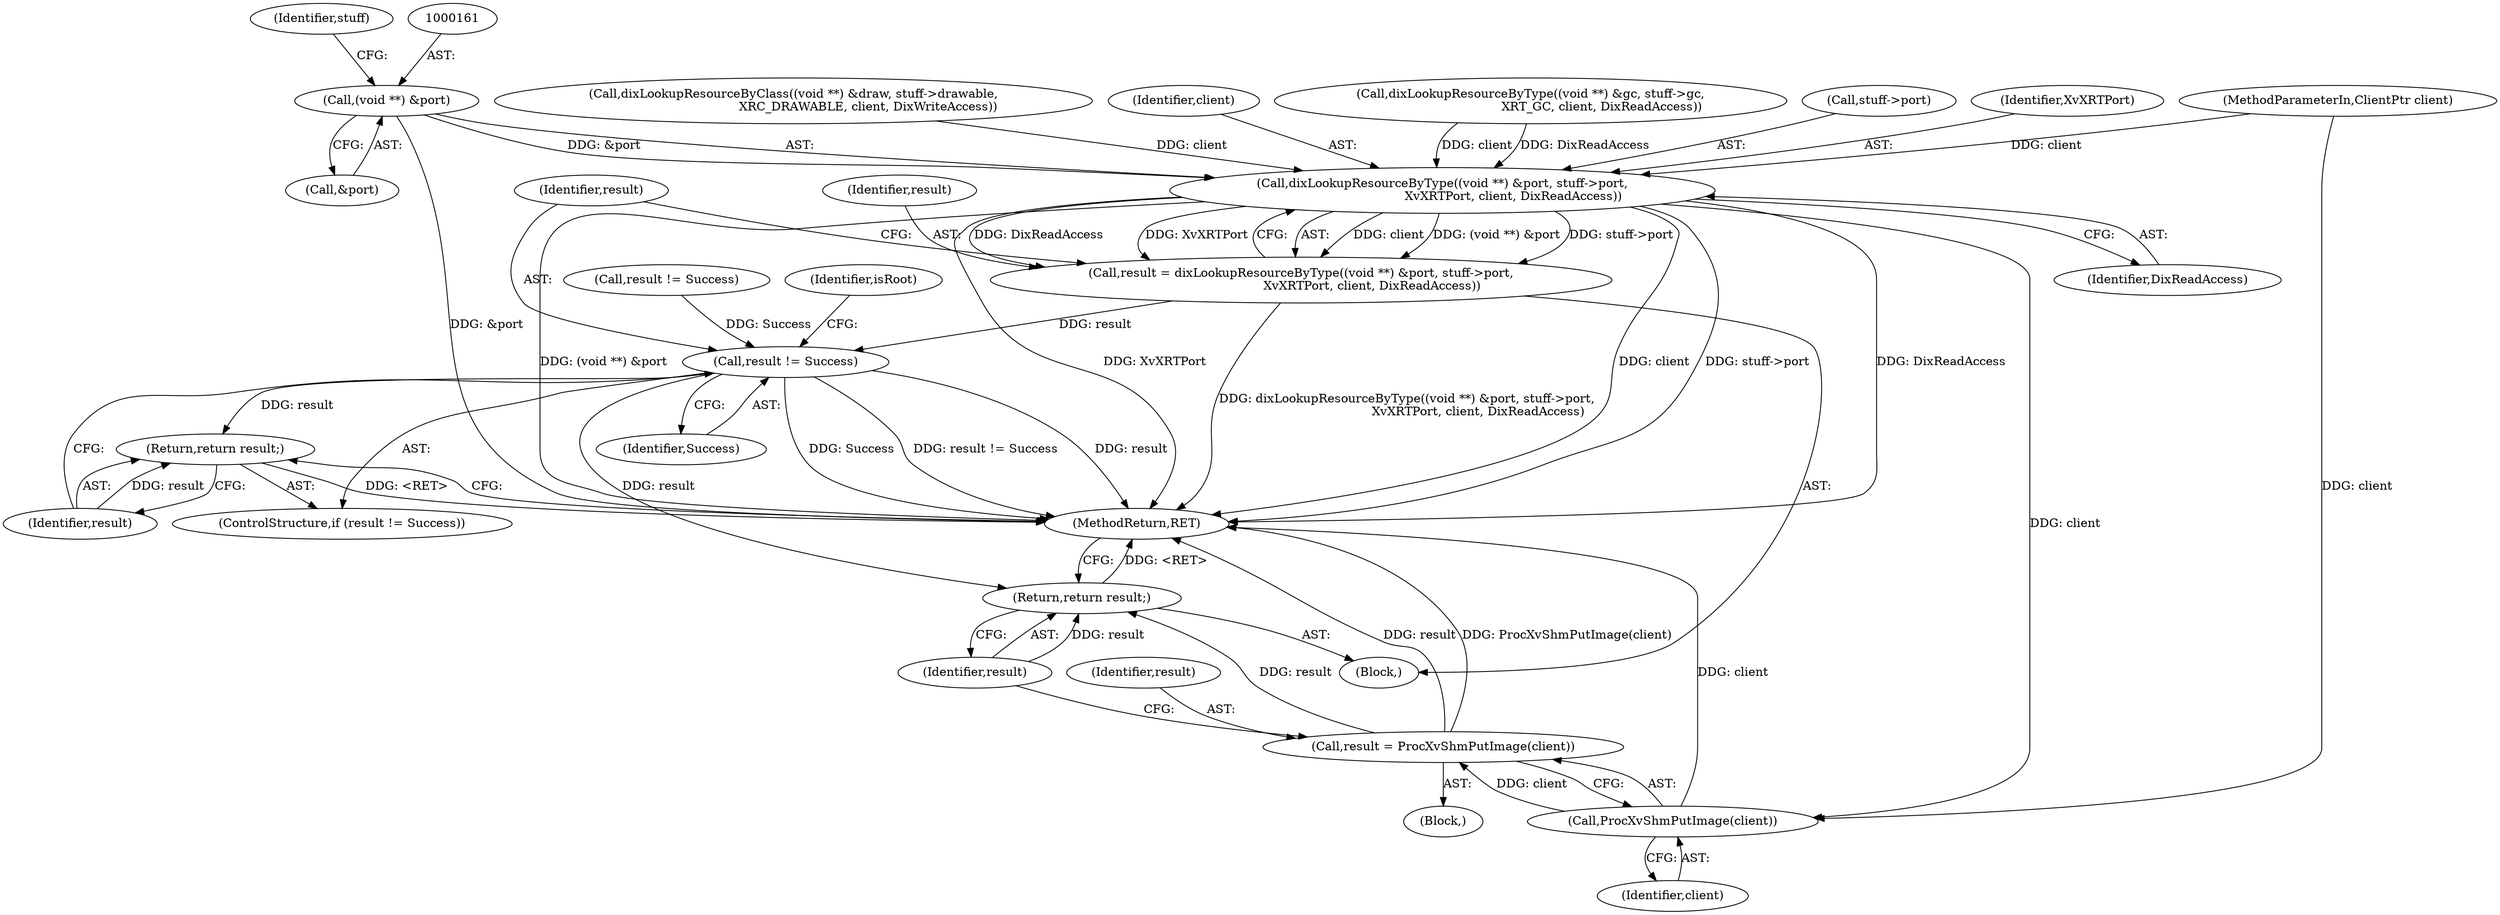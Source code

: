digraph "0_xserver_cad5a1050b7184d828aef9c1dd151c3ab649d37e_3@pointer" {
"1000160" [label="(Call,(void **) &port)"];
"1000159" [label="(Call,dixLookupResourceByType((void **) &port, stuff->port,\n                                     XvXRTPort, client, DixReadAccess))"];
"1000157" [label="(Call,result = dixLookupResourceByType((void **) &port, stuff->port,\n                                     XvXRTPort, client, DixReadAccess))"];
"1000171" [label="(Call,result != Success)"];
"1000174" [label="(Return,return result;)"];
"1000294" [label="(Return,return result;)"];
"1000292" [label="(Call,ProcXvShmPutImage(client))"];
"1000290" [label="(Call,result = ProcXvShmPutImage(client))"];
"1000296" [label="(MethodReturn,RET)"];
"1000175" [label="(Identifier,result)"];
"1000162" [label="(Call,&port)"];
"1000295" [label="(Identifier,result)"];
"1000169" [label="(Identifier,DixReadAccess)"];
"1000160" [label="(Call,(void **) &port)"];
"1000159" [label="(Call,dixLookupResourceByType((void **) &port, stuff->port,\n                                     XvXRTPort, client, DixReadAccess))"];
"1000210" [label="(Block,)"];
"1000177" [label="(Identifier,isRoot)"];
"1000140" [label="(Call,dixLookupResourceByType((void **) &gc, stuff->gc,\n                                     XRT_GC, client, DixReadAccess))"];
"1000102" [label="(Block,)"];
"1000174" [label="(Return,return result;)"];
"1000165" [label="(Identifier,stuff)"];
"1000171" [label="(Call,result != Success)"];
"1000292" [label="(Call,ProcXvShmPutImage(client))"];
"1000157" [label="(Call,result = dixLookupResourceByType((void **) &port, stuff->port,\n                                     XvXRTPort, client, DixReadAccess))"];
"1000173" [label="(Identifier,Success)"];
"1000167" [label="(Identifier,XvXRTPort)"];
"1000101" [label="(MethodParameterIn,ClientPtr client)"];
"1000152" [label="(Call,result != Success)"];
"1000170" [label="(ControlStructure,if (result != Success))"];
"1000123" [label="(Call,dixLookupResourceByClass((void **) &draw, stuff->drawable,\n                                       XRC_DRAWABLE, client, DixWriteAccess))"];
"1000291" [label="(Identifier,result)"];
"1000158" [label="(Identifier,result)"];
"1000293" [label="(Identifier,client)"];
"1000290" [label="(Call,result = ProcXvShmPutImage(client))"];
"1000168" [label="(Identifier,client)"];
"1000294" [label="(Return,return result;)"];
"1000164" [label="(Call,stuff->port)"];
"1000172" [label="(Identifier,result)"];
"1000160" -> "1000159"  [label="AST: "];
"1000160" -> "1000162"  [label="CFG: "];
"1000161" -> "1000160"  [label="AST: "];
"1000162" -> "1000160"  [label="AST: "];
"1000165" -> "1000160"  [label="CFG: "];
"1000160" -> "1000296"  [label="DDG: &port"];
"1000160" -> "1000159"  [label="DDG: &port"];
"1000159" -> "1000157"  [label="AST: "];
"1000159" -> "1000169"  [label="CFG: "];
"1000164" -> "1000159"  [label="AST: "];
"1000167" -> "1000159"  [label="AST: "];
"1000168" -> "1000159"  [label="AST: "];
"1000169" -> "1000159"  [label="AST: "];
"1000157" -> "1000159"  [label="CFG: "];
"1000159" -> "1000296"  [label="DDG: client"];
"1000159" -> "1000296"  [label="DDG: stuff->port"];
"1000159" -> "1000296"  [label="DDG: DixReadAccess"];
"1000159" -> "1000296"  [label="DDG: (void **) &port"];
"1000159" -> "1000296"  [label="DDG: XvXRTPort"];
"1000159" -> "1000157"  [label="DDG: client"];
"1000159" -> "1000157"  [label="DDG: (void **) &port"];
"1000159" -> "1000157"  [label="DDG: stuff->port"];
"1000159" -> "1000157"  [label="DDG: DixReadAccess"];
"1000159" -> "1000157"  [label="DDG: XvXRTPort"];
"1000123" -> "1000159"  [label="DDG: client"];
"1000140" -> "1000159"  [label="DDG: client"];
"1000140" -> "1000159"  [label="DDG: DixReadAccess"];
"1000101" -> "1000159"  [label="DDG: client"];
"1000159" -> "1000292"  [label="DDG: client"];
"1000157" -> "1000102"  [label="AST: "];
"1000158" -> "1000157"  [label="AST: "];
"1000172" -> "1000157"  [label="CFG: "];
"1000157" -> "1000296"  [label="DDG: dixLookupResourceByType((void **) &port, stuff->port,\n                                     XvXRTPort, client, DixReadAccess)"];
"1000157" -> "1000171"  [label="DDG: result"];
"1000171" -> "1000170"  [label="AST: "];
"1000171" -> "1000173"  [label="CFG: "];
"1000172" -> "1000171"  [label="AST: "];
"1000173" -> "1000171"  [label="AST: "];
"1000175" -> "1000171"  [label="CFG: "];
"1000177" -> "1000171"  [label="CFG: "];
"1000171" -> "1000296"  [label="DDG: result"];
"1000171" -> "1000296"  [label="DDG: Success"];
"1000171" -> "1000296"  [label="DDG: result != Success"];
"1000152" -> "1000171"  [label="DDG: Success"];
"1000171" -> "1000174"  [label="DDG: result"];
"1000171" -> "1000294"  [label="DDG: result"];
"1000174" -> "1000170"  [label="AST: "];
"1000174" -> "1000175"  [label="CFG: "];
"1000175" -> "1000174"  [label="AST: "];
"1000296" -> "1000174"  [label="CFG: "];
"1000174" -> "1000296"  [label="DDG: <RET>"];
"1000175" -> "1000174"  [label="DDG: result"];
"1000294" -> "1000102"  [label="AST: "];
"1000294" -> "1000295"  [label="CFG: "];
"1000295" -> "1000294"  [label="AST: "];
"1000296" -> "1000294"  [label="CFG: "];
"1000294" -> "1000296"  [label="DDG: <RET>"];
"1000295" -> "1000294"  [label="DDG: result"];
"1000290" -> "1000294"  [label="DDG: result"];
"1000292" -> "1000290"  [label="AST: "];
"1000292" -> "1000293"  [label="CFG: "];
"1000293" -> "1000292"  [label="AST: "];
"1000290" -> "1000292"  [label="CFG: "];
"1000292" -> "1000296"  [label="DDG: client"];
"1000292" -> "1000290"  [label="DDG: client"];
"1000101" -> "1000292"  [label="DDG: client"];
"1000290" -> "1000210"  [label="AST: "];
"1000291" -> "1000290"  [label="AST: "];
"1000295" -> "1000290"  [label="CFG: "];
"1000290" -> "1000296"  [label="DDG: result"];
"1000290" -> "1000296"  [label="DDG: ProcXvShmPutImage(client)"];
}
